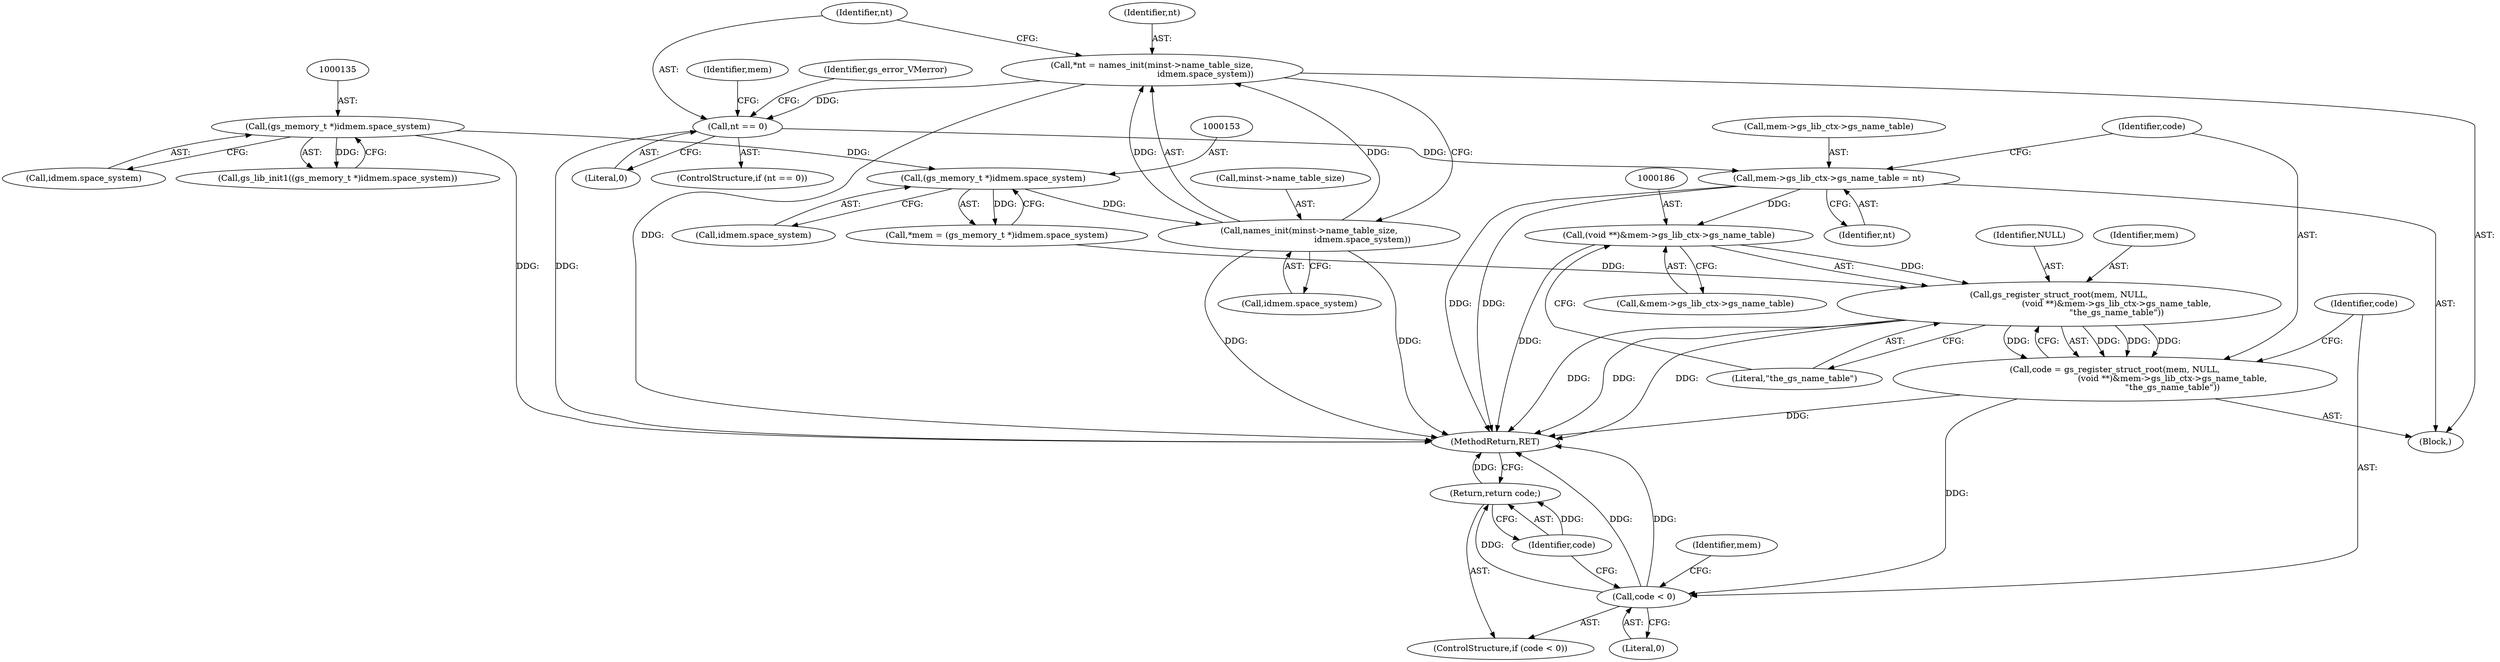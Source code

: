 digraph "0_ghostscript_6d444c273da5499a4cd72f21cb6d4c9a5256807d_1@pointer" {
"1000168" [label="(Call,nt == 0)"];
"1000158" [label="(Call,*nt = names_init(minst->name_table_size,\n                                        idmem.space_system))"];
"1000160" [label="(Call,names_init(minst->name_table_size,\n                                        idmem.space_system))"];
"1000152" [label="(Call,(gs_memory_t *)idmem.space_system)"];
"1000134" [label="(Call,(gs_memory_t *)idmem.space_system)"];
"1000173" [label="(Call,mem->gs_lib_ctx->gs_name_table = nt)"];
"1000185" [label="(Call,(void **)&mem->gs_lib_ctx->gs_name_table)"];
"1000182" [label="(Call,gs_register_struct_root(mem, NULL,\n                                           (void **)&mem->gs_lib_ctx->gs_name_table,\n                                           \"the_gs_name_table\"))"];
"1000180" [label="(Call,code = gs_register_struct_root(mem, NULL,\n                                           (void **)&mem->gs_lib_ctx->gs_name_table,\n                                           \"the_gs_name_table\"))"];
"1000195" [label="(Call,code < 0)"];
"1000198" [label="(Return,return code;)"];
"1000161" [label="(Call,minst->name_table_size)"];
"1000195" [label="(Call,code < 0)"];
"1000136" [label="(Call,idmem.space_system)"];
"1000198" [label="(Return,return code;)"];
"1000160" [label="(Call,names_init(minst->name_table_size,\n                                        idmem.space_system))"];
"1000150" [label="(Call,*mem = (gs_memory_t *)idmem.space_system)"];
"1000169" [label="(Identifier,nt)"];
"1000164" [label="(Call,idmem.space_system)"];
"1000152" [label="(Call,(gs_memory_t *)idmem.space_system)"];
"1000197" [label="(Literal,0)"];
"1000170" [label="(Literal,0)"];
"1000182" [label="(Call,gs_register_struct_root(mem, NULL,\n                                           (void **)&mem->gs_lib_ctx->gs_name_table,\n                                           \"the_gs_name_table\"))"];
"1000134" [label="(Call,(gs_memory_t *)idmem.space_system)"];
"1000133" [label="(Call,gs_lib_init1((gs_memory_t *)idmem.space_system))"];
"1000187" [label="(Call,&mem->gs_lib_ctx->gs_name_table)"];
"1000180" [label="(Call,code = gs_register_struct_root(mem, NULL,\n                                           (void **)&mem->gs_lib_ctx->gs_name_table,\n                                           \"the_gs_name_table\"))"];
"1000196" [label="(Identifier,code)"];
"1000174" [label="(Call,mem->gs_lib_ctx->gs_name_table)"];
"1000194" [label="(ControlStructure,if (code < 0))"];
"1000184" [label="(Identifier,NULL)"];
"1000148" [label="(Block,)"];
"1000183" [label="(Identifier,mem)"];
"1000179" [label="(Identifier,nt)"];
"1000173" [label="(Call,mem->gs_lib_ctx->gs_name_table = nt)"];
"1000167" [label="(ControlStructure,if (nt == 0))"];
"1000159" [label="(Identifier,nt)"];
"1000245" [label="(MethodReturn,RET)"];
"1000203" [label="(Identifier,mem)"];
"1000181" [label="(Identifier,code)"];
"1000176" [label="(Identifier,mem)"];
"1000168" [label="(Call,nt == 0)"];
"1000158" [label="(Call,*nt = names_init(minst->name_table_size,\n                                        idmem.space_system))"];
"1000185" [label="(Call,(void **)&mem->gs_lib_ctx->gs_name_table)"];
"1000154" [label="(Call,idmem.space_system)"];
"1000199" [label="(Identifier,code)"];
"1000193" [label="(Literal,\"the_gs_name_table\")"];
"1000172" [label="(Identifier,gs_error_VMerror)"];
"1000168" -> "1000167"  [label="AST: "];
"1000168" -> "1000170"  [label="CFG: "];
"1000169" -> "1000168"  [label="AST: "];
"1000170" -> "1000168"  [label="AST: "];
"1000172" -> "1000168"  [label="CFG: "];
"1000176" -> "1000168"  [label="CFG: "];
"1000168" -> "1000245"  [label="DDG: "];
"1000158" -> "1000168"  [label="DDG: "];
"1000168" -> "1000173"  [label="DDG: "];
"1000158" -> "1000148"  [label="AST: "];
"1000158" -> "1000160"  [label="CFG: "];
"1000159" -> "1000158"  [label="AST: "];
"1000160" -> "1000158"  [label="AST: "];
"1000169" -> "1000158"  [label="CFG: "];
"1000158" -> "1000245"  [label="DDG: "];
"1000160" -> "1000158"  [label="DDG: "];
"1000160" -> "1000158"  [label="DDG: "];
"1000160" -> "1000164"  [label="CFG: "];
"1000161" -> "1000160"  [label="AST: "];
"1000164" -> "1000160"  [label="AST: "];
"1000160" -> "1000245"  [label="DDG: "];
"1000160" -> "1000245"  [label="DDG: "];
"1000152" -> "1000160"  [label="DDG: "];
"1000152" -> "1000150"  [label="AST: "];
"1000152" -> "1000154"  [label="CFG: "];
"1000153" -> "1000152"  [label="AST: "];
"1000154" -> "1000152"  [label="AST: "];
"1000150" -> "1000152"  [label="CFG: "];
"1000152" -> "1000150"  [label="DDG: "];
"1000134" -> "1000152"  [label="DDG: "];
"1000134" -> "1000133"  [label="AST: "];
"1000134" -> "1000136"  [label="CFG: "];
"1000135" -> "1000134"  [label="AST: "];
"1000136" -> "1000134"  [label="AST: "];
"1000133" -> "1000134"  [label="CFG: "];
"1000134" -> "1000245"  [label="DDG: "];
"1000134" -> "1000133"  [label="DDG: "];
"1000173" -> "1000148"  [label="AST: "];
"1000173" -> "1000179"  [label="CFG: "];
"1000174" -> "1000173"  [label="AST: "];
"1000179" -> "1000173"  [label="AST: "];
"1000181" -> "1000173"  [label="CFG: "];
"1000173" -> "1000245"  [label="DDG: "];
"1000173" -> "1000245"  [label="DDG: "];
"1000173" -> "1000185"  [label="DDG: "];
"1000185" -> "1000182"  [label="AST: "];
"1000185" -> "1000187"  [label="CFG: "];
"1000186" -> "1000185"  [label="AST: "];
"1000187" -> "1000185"  [label="AST: "];
"1000193" -> "1000185"  [label="CFG: "];
"1000185" -> "1000245"  [label="DDG: "];
"1000185" -> "1000182"  [label="DDG: "];
"1000182" -> "1000180"  [label="AST: "];
"1000182" -> "1000193"  [label="CFG: "];
"1000183" -> "1000182"  [label="AST: "];
"1000184" -> "1000182"  [label="AST: "];
"1000193" -> "1000182"  [label="AST: "];
"1000180" -> "1000182"  [label="CFG: "];
"1000182" -> "1000245"  [label="DDG: "];
"1000182" -> "1000245"  [label="DDG: "];
"1000182" -> "1000245"  [label="DDG: "];
"1000182" -> "1000180"  [label="DDG: "];
"1000182" -> "1000180"  [label="DDG: "];
"1000182" -> "1000180"  [label="DDG: "];
"1000182" -> "1000180"  [label="DDG: "];
"1000150" -> "1000182"  [label="DDG: "];
"1000180" -> "1000148"  [label="AST: "];
"1000181" -> "1000180"  [label="AST: "];
"1000196" -> "1000180"  [label="CFG: "];
"1000180" -> "1000245"  [label="DDG: "];
"1000180" -> "1000195"  [label="DDG: "];
"1000195" -> "1000194"  [label="AST: "];
"1000195" -> "1000197"  [label="CFG: "];
"1000196" -> "1000195"  [label="AST: "];
"1000197" -> "1000195"  [label="AST: "];
"1000199" -> "1000195"  [label="CFG: "];
"1000203" -> "1000195"  [label="CFG: "];
"1000195" -> "1000245"  [label="DDG: "];
"1000195" -> "1000245"  [label="DDG: "];
"1000195" -> "1000198"  [label="DDG: "];
"1000198" -> "1000194"  [label="AST: "];
"1000198" -> "1000199"  [label="CFG: "];
"1000199" -> "1000198"  [label="AST: "];
"1000245" -> "1000198"  [label="CFG: "];
"1000198" -> "1000245"  [label="DDG: "];
"1000199" -> "1000198"  [label="DDG: "];
}
